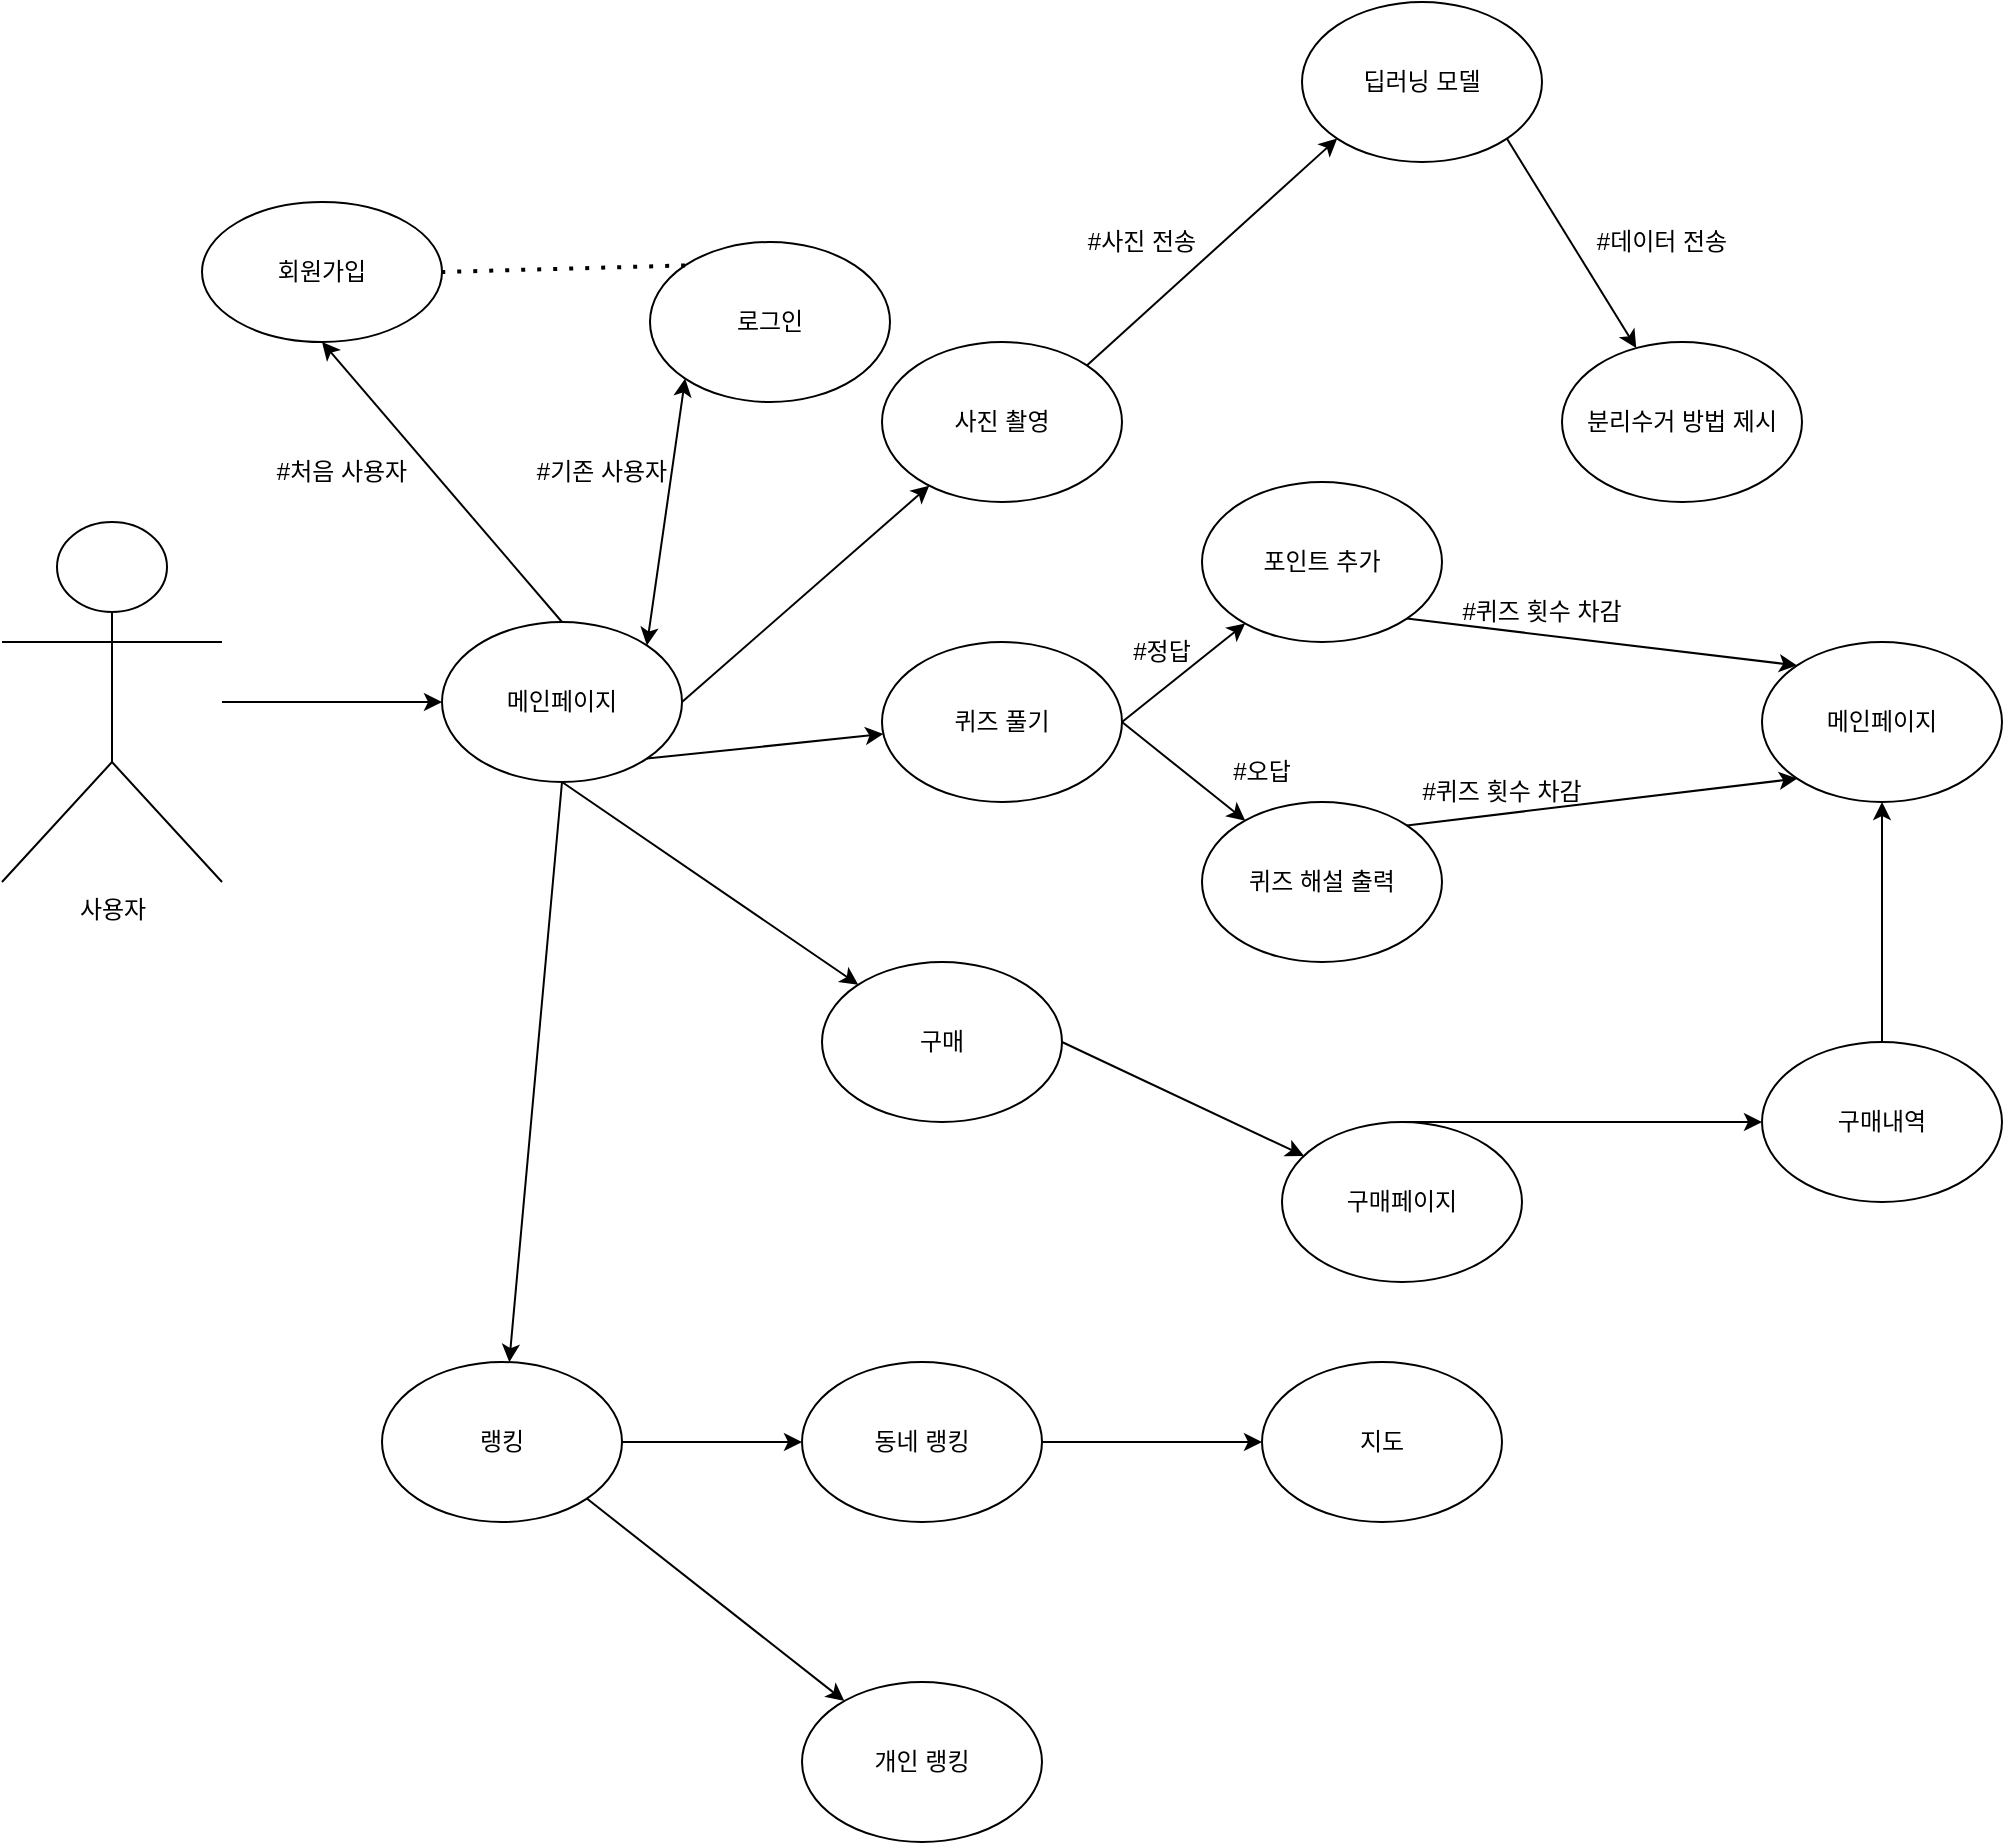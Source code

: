 <mxfile version="22.1.16" type="github">
  <diagram name="Page-1" id="U1UJNK9PZICN_GIvt91G">
    <mxGraphModel dx="1687" dy="918" grid="1" gridSize="10" guides="1" tooltips="1" connect="1" arrows="1" fold="1" page="1" pageScale="1" pageWidth="827" pageHeight="1169" math="0" shadow="0">
      <root>
        <mxCell id="0" />
        <mxCell id="1" parent="0" />
        <mxCell id="UCJPD6cTNPrlSxmFN9BY-1" value="사용자" style="shape=umlActor;verticalLabelPosition=bottom;verticalAlign=top;html=1;outlineConnect=0;" vertex="1" parent="1">
          <mxGeometry x="30" y="300" width="110" height="180" as="geometry" />
        </mxCell>
        <mxCell id="UCJPD6cTNPrlSxmFN9BY-5" value="메인페이지" style="ellipse;whiteSpace=wrap;html=1;" vertex="1" parent="1">
          <mxGeometry x="250" y="350" width="120" height="80" as="geometry" />
        </mxCell>
        <mxCell id="UCJPD6cTNPrlSxmFN9BY-7" value="회원가입" style="ellipse;whiteSpace=wrap;html=1;" vertex="1" parent="1">
          <mxGeometry x="130" y="140" width="120" height="70" as="geometry" />
        </mxCell>
        <mxCell id="UCJPD6cTNPrlSxmFN9BY-9" value="" style="endArrow=classic;html=1;rounded=0;exitX=0.5;exitY=0;exitDx=0;exitDy=0;entryX=0.5;entryY=1;entryDx=0;entryDy=0;" edge="1" parent="1" source="UCJPD6cTNPrlSxmFN9BY-5" target="UCJPD6cTNPrlSxmFN9BY-7">
          <mxGeometry width="50" height="50" relative="1" as="geometry">
            <mxPoint x="430" y="420" as="sourcePoint" />
            <mxPoint x="480" y="370" as="targetPoint" />
          </mxGeometry>
        </mxCell>
        <mxCell id="UCJPD6cTNPrlSxmFN9BY-10" value="#처음 사용자" style="text;html=1;strokeColor=none;fillColor=none;align=center;verticalAlign=middle;whiteSpace=wrap;rounded=0;" vertex="1" parent="1">
          <mxGeometry x="160" y="260" width="80" height="30" as="geometry" />
        </mxCell>
        <mxCell id="UCJPD6cTNPrlSxmFN9BY-11" value="로그인" style="ellipse;whiteSpace=wrap;html=1;" vertex="1" parent="1">
          <mxGeometry x="354" y="160" width="120" height="80" as="geometry" />
        </mxCell>
        <mxCell id="UCJPD6cTNPrlSxmFN9BY-12" value="" style="endArrow=classic;startArrow=classic;html=1;rounded=0;exitX=1;exitY=0;exitDx=0;exitDy=0;entryX=0;entryY=1;entryDx=0;entryDy=0;" edge="1" parent="1" source="UCJPD6cTNPrlSxmFN9BY-5" target="UCJPD6cTNPrlSxmFN9BY-11">
          <mxGeometry width="50" height="50" relative="1" as="geometry">
            <mxPoint x="430" y="420" as="sourcePoint" />
            <mxPoint x="480" y="370" as="targetPoint" />
          </mxGeometry>
        </mxCell>
        <mxCell id="UCJPD6cTNPrlSxmFN9BY-13" value="" style="endArrow=none;dashed=1;html=1;dashPattern=1 3;strokeWidth=2;rounded=0;entryX=1;entryY=0.5;entryDx=0;entryDy=0;exitX=0;exitY=0;exitDx=0;exitDy=0;" edge="1" parent="1" source="UCJPD6cTNPrlSxmFN9BY-11" target="UCJPD6cTNPrlSxmFN9BY-7">
          <mxGeometry width="50" height="50" relative="1" as="geometry">
            <mxPoint x="430" y="420" as="sourcePoint" />
            <mxPoint x="480" y="370" as="targetPoint" />
          </mxGeometry>
        </mxCell>
        <mxCell id="UCJPD6cTNPrlSxmFN9BY-14" value="#기존 사용자" style="text;html=1;strokeColor=none;fillColor=none;align=center;verticalAlign=middle;whiteSpace=wrap;rounded=0;" vertex="1" parent="1">
          <mxGeometry x="290" y="260" width="80" height="30" as="geometry" />
        </mxCell>
        <mxCell id="UCJPD6cTNPrlSxmFN9BY-15" value="" style="endArrow=classic;html=1;rounded=0;exitX=1;exitY=0.5;exitDx=0;exitDy=0;" edge="1" parent="1" source="UCJPD6cTNPrlSxmFN9BY-5" target="UCJPD6cTNPrlSxmFN9BY-16">
          <mxGeometry width="50" height="50" relative="1" as="geometry">
            <mxPoint x="430" y="420" as="sourcePoint" />
            <mxPoint x="490" y="330" as="targetPoint" />
          </mxGeometry>
        </mxCell>
        <mxCell id="UCJPD6cTNPrlSxmFN9BY-16" value="사진 촬영" style="ellipse;whiteSpace=wrap;html=1;" vertex="1" parent="1">
          <mxGeometry x="470" y="210" width="120" height="80" as="geometry" />
        </mxCell>
        <mxCell id="UCJPD6cTNPrlSxmFN9BY-18" value="딥러닝 모델" style="ellipse;whiteSpace=wrap;html=1;" vertex="1" parent="1">
          <mxGeometry x="680" y="40" width="120" height="80" as="geometry" />
        </mxCell>
        <mxCell id="UCJPD6cTNPrlSxmFN9BY-19" value="" style="endArrow=classic;html=1;rounded=0;exitX=1;exitY=0;exitDx=0;exitDy=0;entryX=0;entryY=1;entryDx=0;entryDy=0;" edge="1" parent="1" source="UCJPD6cTNPrlSxmFN9BY-16" target="UCJPD6cTNPrlSxmFN9BY-18">
          <mxGeometry width="50" height="50" relative="1" as="geometry">
            <mxPoint x="470" y="340" as="sourcePoint" />
            <mxPoint x="520" y="290" as="targetPoint" />
          </mxGeometry>
        </mxCell>
        <mxCell id="UCJPD6cTNPrlSxmFN9BY-20" value="#사진 전송" style="text;html=1;strokeColor=none;fillColor=none;align=center;verticalAlign=middle;whiteSpace=wrap;rounded=0;" vertex="1" parent="1">
          <mxGeometry x="560" y="145" width="80" height="30" as="geometry" />
        </mxCell>
        <mxCell id="UCJPD6cTNPrlSxmFN9BY-21" value="" style="endArrow=classic;html=1;rounded=0;exitX=1;exitY=1;exitDx=0;exitDy=0;" edge="1" parent="1" source="UCJPD6cTNPrlSxmFN9BY-18" target="UCJPD6cTNPrlSxmFN9BY-22">
          <mxGeometry width="50" height="50" relative="1" as="geometry">
            <mxPoint x="470" y="340" as="sourcePoint" />
            <mxPoint x="870" y="240" as="targetPoint" />
          </mxGeometry>
        </mxCell>
        <mxCell id="UCJPD6cTNPrlSxmFN9BY-22" value="분리수거 방법 제시" style="ellipse;whiteSpace=wrap;html=1;" vertex="1" parent="1">
          <mxGeometry x="810" y="210" width="120" height="80" as="geometry" />
        </mxCell>
        <mxCell id="UCJPD6cTNPrlSxmFN9BY-24" value="#데이터 전송" style="text;html=1;strokeColor=none;fillColor=none;align=center;verticalAlign=middle;whiteSpace=wrap;rounded=0;" vertex="1" parent="1">
          <mxGeometry x="820" y="145" width="80" height="30" as="geometry" />
        </mxCell>
        <mxCell id="UCJPD6cTNPrlSxmFN9BY-25" value="" style="endArrow=classic;html=1;rounded=0;exitX=1;exitY=1;exitDx=0;exitDy=0;" edge="1" parent="1" source="UCJPD6cTNPrlSxmFN9BY-5" target="UCJPD6cTNPrlSxmFN9BY-26">
          <mxGeometry width="50" height="50" relative="1" as="geometry">
            <mxPoint x="570" y="420" as="sourcePoint" />
            <mxPoint x="450" y="470" as="targetPoint" />
          </mxGeometry>
        </mxCell>
        <mxCell id="UCJPD6cTNPrlSxmFN9BY-26" value="퀴즈 풀기" style="ellipse;whiteSpace=wrap;html=1;" vertex="1" parent="1">
          <mxGeometry x="470" y="360" width="120" height="80" as="geometry" />
        </mxCell>
        <mxCell id="UCJPD6cTNPrlSxmFN9BY-27" value="" style="endArrow=classic;html=1;rounded=0;exitX=1;exitY=0.5;exitDx=0;exitDy=0;" edge="1" parent="1" source="UCJPD6cTNPrlSxmFN9BY-26" target="UCJPD6cTNPrlSxmFN9BY-28">
          <mxGeometry width="50" height="50" relative="1" as="geometry">
            <mxPoint x="650" y="290" as="sourcePoint" />
            <mxPoint x="650" y="300" as="targetPoint" />
          </mxGeometry>
        </mxCell>
        <mxCell id="UCJPD6cTNPrlSxmFN9BY-28" value="포인트 추가" style="ellipse;whiteSpace=wrap;html=1;" vertex="1" parent="1">
          <mxGeometry x="630" y="280" width="120" height="80" as="geometry" />
        </mxCell>
        <mxCell id="UCJPD6cTNPrlSxmFN9BY-29" value="" style="endArrow=classic;html=1;rounded=0;exitX=1;exitY=0.5;exitDx=0;exitDy=0;" edge="1" parent="1" source="UCJPD6cTNPrlSxmFN9BY-26" target="UCJPD6cTNPrlSxmFN9BY-30">
          <mxGeometry width="50" height="50" relative="1" as="geometry">
            <mxPoint x="650" y="290" as="sourcePoint" />
            <mxPoint x="630" y="450" as="targetPoint" />
          </mxGeometry>
        </mxCell>
        <mxCell id="UCJPD6cTNPrlSxmFN9BY-30" value="퀴즈 해설 출력" style="ellipse;whiteSpace=wrap;html=1;" vertex="1" parent="1">
          <mxGeometry x="630" y="440" width="120" height="80" as="geometry" />
        </mxCell>
        <mxCell id="UCJPD6cTNPrlSxmFN9BY-31" value="#오답" style="text;html=1;strokeColor=none;fillColor=none;align=center;verticalAlign=middle;whiteSpace=wrap;rounded=0;" vertex="1" parent="1">
          <mxGeometry x="620" y="410" width="80" height="30" as="geometry" />
        </mxCell>
        <mxCell id="UCJPD6cTNPrlSxmFN9BY-32" value="#정답" style="text;html=1;strokeColor=none;fillColor=none;align=center;verticalAlign=middle;whiteSpace=wrap;rounded=0;" vertex="1" parent="1">
          <mxGeometry x="570" y="350" width="80" height="30" as="geometry" />
        </mxCell>
        <mxCell id="UCJPD6cTNPrlSxmFN9BY-33" value="" style="endArrow=classic;html=1;rounded=0;exitX=1;exitY=0;exitDx=0;exitDy=0;entryX=0;entryY=1;entryDx=0;entryDy=0;" edge="1" parent="1" source="UCJPD6cTNPrlSxmFN9BY-30" target="UCJPD6cTNPrlSxmFN9BY-34">
          <mxGeometry width="50" height="50" relative="1" as="geometry">
            <mxPoint x="830" y="450" as="sourcePoint" />
            <mxPoint x="830" y="420" as="targetPoint" />
          </mxGeometry>
        </mxCell>
        <mxCell id="UCJPD6cTNPrlSxmFN9BY-34" value="메인페이지" style="ellipse;whiteSpace=wrap;html=1;" vertex="1" parent="1">
          <mxGeometry x="910" y="360" width="120" height="80" as="geometry" />
        </mxCell>
        <mxCell id="UCJPD6cTNPrlSxmFN9BY-35" value="" style="endArrow=classic;html=1;rounded=0;exitX=1;exitY=1;exitDx=0;exitDy=0;entryX=0;entryY=0;entryDx=0;entryDy=0;" edge="1" parent="1" source="UCJPD6cTNPrlSxmFN9BY-28" target="UCJPD6cTNPrlSxmFN9BY-34">
          <mxGeometry width="50" height="50" relative="1" as="geometry">
            <mxPoint x="650" y="290" as="sourcePoint" />
            <mxPoint x="700" y="240" as="targetPoint" />
          </mxGeometry>
        </mxCell>
        <mxCell id="UCJPD6cTNPrlSxmFN9BY-36" value="#퀴즈 횟수 차감" style="text;html=1;strokeColor=none;fillColor=none;align=center;verticalAlign=middle;whiteSpace=wrap;rounded=0;" vertex="1" parent="1">
          <mxGeometry x="750" y="330" width="100" height="30" as="geometry" />
        </mxCell>
        <mxCell id="UCJPD6cTNPrlSxmFN9BY-37" value="#퀴즈 횟수 차감" style="text;html=1;strokeColor=none;fillColor=none;align=center;verticalAlign=middle;whiteSpace=wrap;rounded=0;" vertex="1" parent="1">
          <mxGeometry x="730" y="420" width="100" height="30" as="geometry" />
        </mxCell>
        <mxCell id="UCJPD6cTNPrlSxmFN9BY-38" value="" style="endArrow=classic;html=1;rounded=0;exitX=0.5;exitY=1;exitDx=0;exitDy=0;" edge="1" parent="1" source="UCJPD6cTNPrlSxmFN9BY-5" target="UCJPD6cTNPrlSxmFN9BY-39">
          <mxGeometry width="50" height="50" relative="1" as="geometry">
            <mxPoint x="290" y="520" as="sourcePoint" />
            <mxPoint x="300" y="640" as="targetPoint" />
          </mxGeometry>
        </mxCell>
        <mxCell id="UCJPD6cTNPrlSxmFN9BY-39" value="랭킹" style="ellipse;whiteSpace=wrap;html=1;" vertex="1" parent="1">
          <mxGeometry x="220" y="720" width="120" height="80" as="geometry" />
        </mxCell>
        <mxCell id="UCJPD6cTNPrlSxmFN9BY-40" value="" style="endArrow=classic;html=1;rounded=0;exitX=1;exitY=0.5;exitDx=0;exitDy=0;" edge="1" parent="1" source="UCJPD6cTNPrlSxmFN9BY-39" target="UCJPD6cTNPrlSxmFN9BY-41">
          <mxGeometry width="50" height="50" relative="1" as="geometry">
            <mxPoint x="550" y="650" as="sourcePoint" />
            <mxPoint x="470" y="760" as="targetPoint" />
          </mxGeometry>
        </mxCell>
        <mxCell id="UCJPD6cTNPrlSxmFN9BY-41" value="동네 랭킹" style="ellipse;whiteSpace=wrap;html=1;" vertex="1" parent="1">
          <mxGeometry x="430" y="720" width="120" height="80" as="geometry" />
        </mxCell>
        <mxCell id="UCJPD6cTNPrlSxmFN9BY-42" value="" style="endArrow=classic;html=1;rounded=0;exitX=1;exitY=1;exitDx=0;exitDy=0;" edge="1" parent="1" source="UCJPD6cTNPrlSxmFN9BY-39" target="UCJPD6cTNPrlSxmFN9BY-43">
          <mxGeometry width="50" height="50" relative="1" as="geometry">
            <mxPoint x="550" y="650" as="sourcePoint" />
            <mxPoint x="430" y="900" as="targetPoint" />
          </mxGeometry>
        </mxCell>
        <mxCell id="UCJPD6cTNPrlSxmFN9BY-43" value="개인 랭킹" style="ellipse;whiteSpace=wrap;html=1;" vertex="1" parent="1">
          <mxGeometry x="430" y="880" width="120" height="80" as="geometry" />
        </mxCell>
        <mxCell id="UCJPD6cTNPrlSxmFN9BY-44" value="" style="endArrow=classic;html=1;rounded=0;exitX=1;exitY=0.5;exitDx=0;exitDy=0;" edge="1" parent="1" source="UCJPD6cTNPrlSxmFN9BY-41" target="UCJPD6cTNPrlSxmFN9BY-45">
          <mxGeometry width="50" height="50" relative="1" as="geometry">
            <mxPoint x="480" y="550" as="sourcePoint" />
            <mxPoint x="680" y="760" as="targetPoint" />
          </mxGeometry>
        </mxCell>
        <mxCell id="UCJPD6cTNPrlSxmFN9BY-45" value="지도" style="ellipse;whiteSpace=wrap;html=1;" vertex="1" parent="1">
          <mxGeometry x="660" y="720" width="120" height="80" as="geometry" />
        </mxCell>
        <mxCell id="UCJPD6cTNPrlSxmFN9BY-46" value="" style="endArrow=classic;html=1;rounded=0;exitX=0.5;exitY=1;exitDx=0;exitDy=0;" edge="1" parent="1" source="UCJPD6cTNPrlSxmFN9BY-5" target="UCJPD6cTNPrlSxmFN9BY-48">
          <mxGeometry width="50" height="50" relative="1" as="geometry">
            <mxPoint x="530" y="740" as="sourcePoint" />
            <mxPoint x="300" y="890" as="targetPoint" />
          </mxGeometry>
        </mxCell>
        <mxCell id="UCJPD6cTNPrlSxmFN9BY-48" value="구매" style="ellipse;whiteSpace=wrap;html=1;" vertex="1" parent="1">
          <mxGeometry x="440" y="520" width="120" height="80" as="geometry" />
        </mxCell>
        <mxCell id="UCJPD6cTNPrlSxmFN9BY-49" value="" style="endArrow=classic;html=1;rounded=0;exitX=1;exitY=0.5;exitDx=0;exitDy=0;" edge="1" parent="1" source="UCJPD6cTNPrlSxmFN9BY-48" target="UCJPD6cTNPrlSxmFN9BY-50">
          <mxGeometry width="50" height="50" relative="1" as="geometry">
            <mxPoint x="955" y="505" as="sourcePoint" />
            <mxPoint x="915" y="625" as="targetPoint" />
          </mxGeometry>
        </mxCell>
        <mxCell id="UCJPD6cTNPrlSxmFN9BY-50" value="구매페이지" style="ellipse;whiteSpace=wrap;html=1;" vertex="1" parent="1">
          <mxGeometry x="670" y="600" width="120" height="80" as="geometry" />
        </mxCell>
        <mxCell id="UCJPD6cTNPrlSxmFN9BY-51" value="" style="endArrow=classic;html=1;rounded=0;exitX=0.5;exitY=0;exitDx=0;exitDy=0;" edge="1" parent="1" source="UCJPD6cTNPrlSxmFN9BY-50" target="UCJPD6cTNPrlSxmFN9BY-52">
          <mxGeometry width="50" height="50" relative="1" as="geometry">
            <mxPoint x="915" y="675" as="sourcePoint" />
            <mxPoint x="915" y="735" as="targetPoint" />
          </mxGeometry>
        </mxCell>
        <mxCell id="UCJPD6cTNPrlSxmFN9BY-52" value="구매내역" style="ellipse;whiteSpace=wrap;html=1;" vertex="1" parent="1">
          <mxGeometry x="910" y="560" width="120" height="80" as="geometry" />
        </mxCell>
        <mxCell id="UCJPD6cTNPrlSxmFN9BY-53" value="" style="endArrow=classic;html=1;rounded=0;exitX=0.5;exitY=0;exitDx=0;exitDy=0;entryX=0.5;entryY=1;entryDx=0;entryDy=0;" edge="1" parent="1" source="UCJPD6cTNPrlSxmFN9BY-52" target="UCJPD6cTNPrlSxmFN9BY-34">
          <mxGeometry width="50" height="50" relative="1" as="geometry">
            <mxPoint x="570" y="650" as="sourcePoint" />
            <mxPoint x="620" y="600" as="targetPoint" />
          </mxGeometry>
        </mxCell>
        <mxCell id="UCJPD6cTNPrlSxmFN9BY-54" value="" style="endArrow=classic;html=1;rounded=0;entryX=0;entryY=0.5;entryDx=0;entryDy=0;" edge="1" parent="1" source="UCJPD6cTNPrlSxmFN9BY-1" target="UCJPD6cTNPrlSxmFN9BY-5">
          <mxGeometry width="50" height="50" relative="1" as="geometry">
            <mxPoint x="400" y="540" as="sourcePoint" />
            <mxPoint x="450" y="490" as="targetPoint" />
          </mxGeometry>
        </mxCell>
      </root>
    </mxGraphModel>
  </diagram>
</mxfile>
